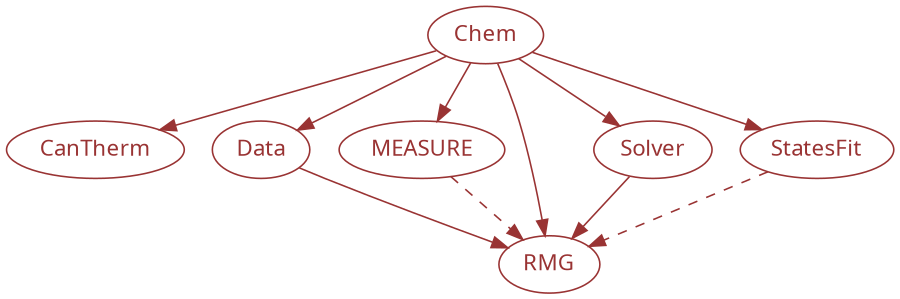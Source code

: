 // This directed graph indicates the dependency tree for the RMG Py subprojects.
// Required dependencies are indicated with a solid arrow
// Optional dependencies are indicated with a dashed arrow

digraph graphname {
    
    size="6,4";
    
    CanTherm    [color="#993333",fontcolor="#993333",fontname="sans-serif"];
    Chem        [color="#993333",fontcolor="#993333",fontname="sans-serif"];
    Data        [color="#993333",fontcolor="#993333",fontname="sans-serif"];
    MEASURE     [color="#993333",fontcolor="#993333",fontname="sans-serif"];
    RMG         [color="#993333",fontcolor="#993333",fontname="sans-serif"];
    Solver      [color="#993333",fontcolor="#993333",fontname="sans-serif"];
    StatesFit   [color="#993333",fontcolor="#993333",fontname="sans-serif"];
    
    Chem -> CanTherm [color="#993333"];
    Chem -> Data [color="#993333"];
    Chem -> MEASURE [color="#993333"];
    Chem -> RMG [color="#993333"];
    Chem -> Solver [color="#993333"];
    Chem -> StatesFit [color="#993333"];
     
    Data -> RMG [color="#993333"];
    MEASURE -> RMG [color="#993333",style=dashed];
    Solver -> RMG [color="#993333"];
    StatesFit -> RMG [color="#993333",style=dashed];
    
}
